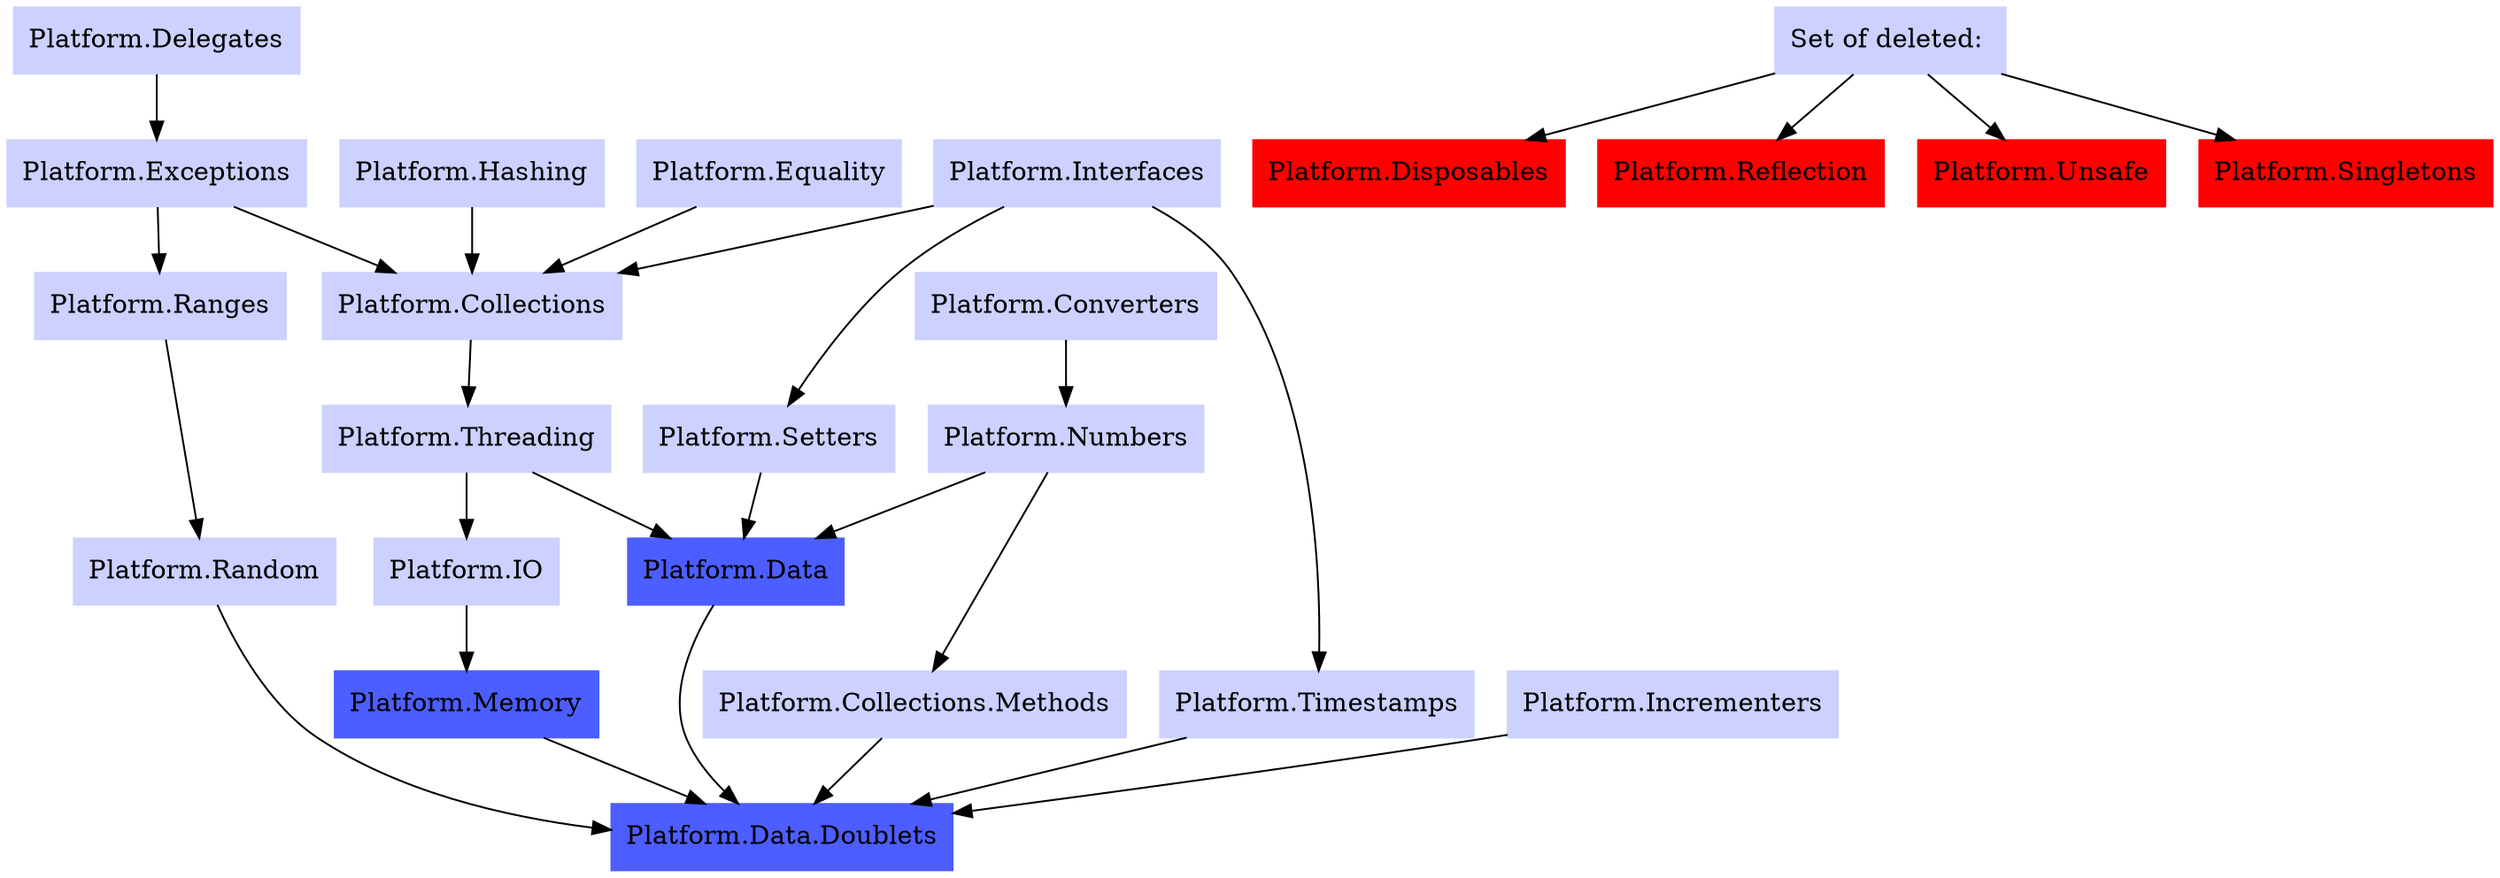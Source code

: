 digraph PlatformDataDoubletsDependencies {
  node [style=filled, color="0.650 0.200 1.000", shape="rectangle"]


  "Platform.Delegates" -> "Platform.Exceptions" 
  "Platform.Interfaces" -> "Platform.Collections"

  "Platform.Exceptions" -> "Platform.Ranges"
  "Platform.Exceptions" -> "Platform.Collections"

  "Platform.Threading" -> "Platform.IO"

  "Platform.Collections" -> "Platform.Threading"

  "Platform.Converters" -> "Platform.Numbers"

  "Platform.Numbers" -> "Platform.Collections.Methods"

  "Platform.Ranges" -> "Platform.Random"

  "Platform.Interfaces" -> "Platform.Timestamps"

  "Platform.Interfaces" -> "Platform.Setters"

  "Platform.IO" -> "Platform.Memory"

  "Platform.Threading" -> "Platform.Data"
  "Platform.Numbers" -> "Platform.Data"
  "Platform.Setters" -> "Platform.Data"

  "Platform.Random" -> "Platform.Data.Doublets"
  "Platform.Timestamps" -> "Platform.Data.Doublets"
  "Platform.Collections.Methods" -> "Platform.Data.Doublets"
  "Platform.Memory" -> "Platform.Data.Doublets"
  "Platform.Data" -> "Platform.Data.Doublets"
  "Platform.Incrementers" -> "Platform.Data.Doublets"

  "Set of deleted: " -> "Platform.Disposables"
  "Set of deleted: " -> "Platform.Reflection"
  "Set of deleted: " -> "Platform.Unsafe"
  "Set of deleted: " -> "Platform.Singletons"

  "Platform.Hashing" -> "Platform.Collections"
  "Platform.Equality" -> "Platform.Collections"

  "Platform.Hashing" [href="https://github.com/linksplatform/Hashing"]
  "Platform.Equality" [href="https://github.com/linksplatform/Equality"]
  "Platform.Delegates" [href="https://github.com/linksplatform/Delegates"]
  "Platform.Exceptions" [href="https://github.com/linksplatform/Exceptions"]
  "Platform.Disposables" [color="1.000 1.000 1.000", href="https://github.com/linksplatform/Disposables"]
  "Platform.Unsafe" [color="1.000 1.000 1.000", href="https://github.com/linksplatform/Unsafe"]
  "Platform.Collections" [href="https://github.com/linksplatform/Collections"]
  "Platform.Converters" [href="https://github.com/linksplatform/Converters"]
  "Platform.Ranges" [href="https://github.com/linksplatform/Ranges"]
  "Platform.Interfaces" [href="https://github.com/linksplatform/Interfaces"]
  "Platform.Incrementers" [href="https://github.com/linksplatform/Incrementers"]
  "Platform.Reflection" [color="1.000 1.000 1.000", href="https://github.com/linksplatform/Reflection"]
  "Platform.IO" [href="https://github.com/linksplatform/IO"]
  "Platform.Threading" [href="https://github.com/linksplatform/Threading"]
  "Platform.Numbers" [href="https://github.com/linksplatform/Numbers"]
  "Platform.Setters" [href="https://github.com/linksplatform/Setters"]
  "Platform.Random" [href="https://github.com/linksplatform/Random"]
  "Platform.Timestamps" [href="https://github.com/linksplatform/Timestamps"]
  "Platform.Collections.Methods" [href="https://github.com/linksplatform/Collections.Methods"]
  "Platform.Singletons" [color="1.000 1.000 1.000", href="https://github.com/linksplatform/Singletons"]
  "Platform.Memory" [color="0.650 0.700 1.000", href="https://github.com/linksplatform/Memory"]
  "Platform.Data" [color="0.650 0.700 1.000", href="https://github.com/linksplatform/Data"]
  "Platform.Data.Doublets" [color="0.650 0.700 1.000", style=filled, href="https://github.com/linksplatform/Data.Doublets"]
}
